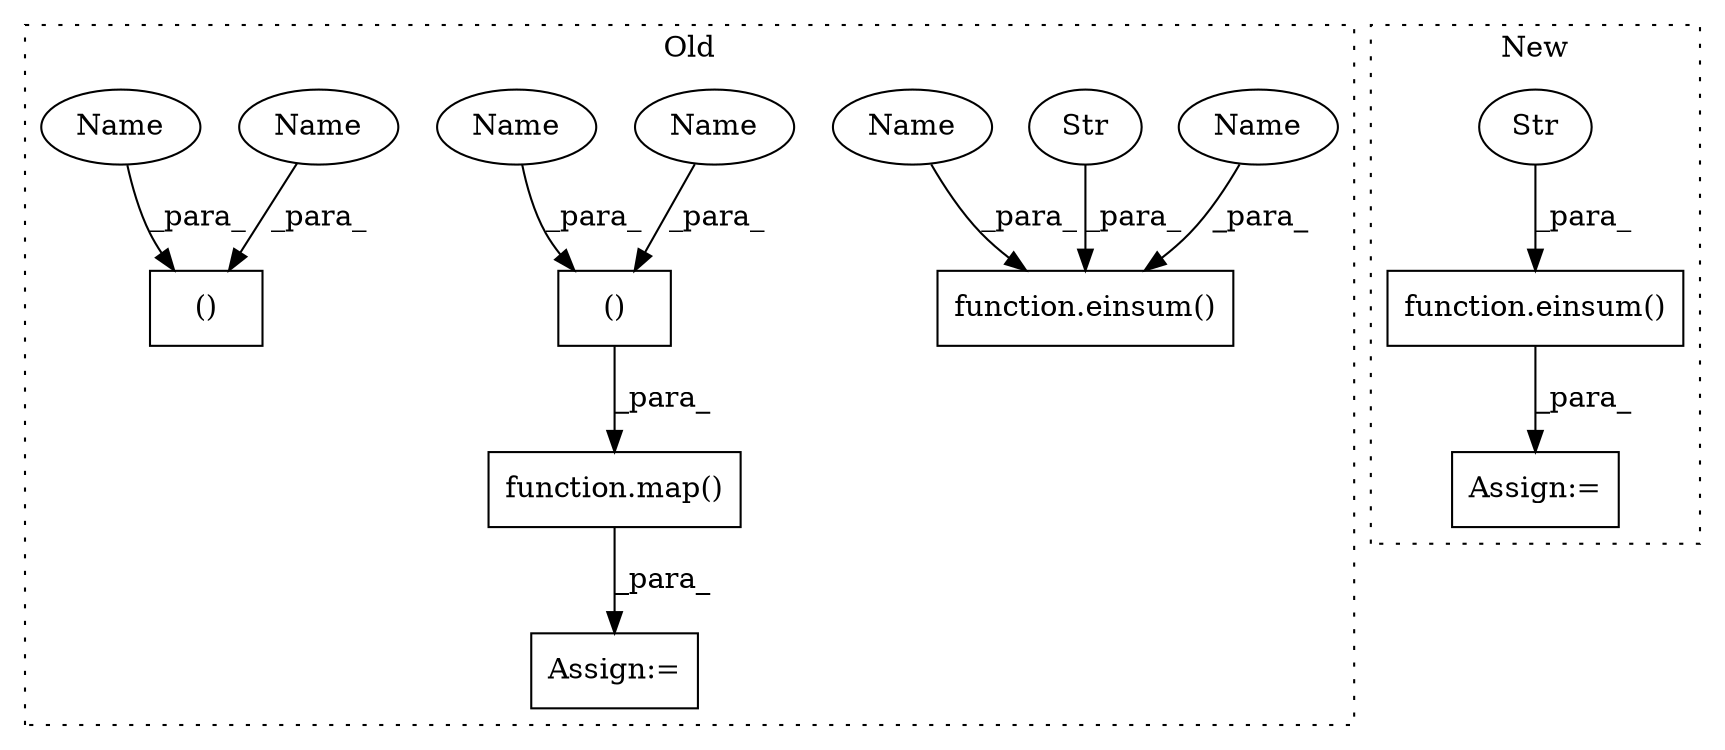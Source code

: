 digraph G {
subgraph cluster0 {
1 [label="()" a="54" s="7394" l="3" shape="box"];
5 [label="function.einsum()" a="75" s="7435,7477" l="7,1" shape="box"];
6 [label="Str" a="66" s="7442" l="29" shape="ellipse"];
7 [label="()" a="54" s="7414" l="3" shape="box"];
8 [label="function.map()" a="75" s="7400,7418" l="4,1" shape="box"];
9 [label="Assign:=" a="68" s="7394" l="6" shape="box"];
10 [label="Name" a="87" s="7413" l="1" shape="ellipse"];
11 [label="Name" a="87" s="7393" l="1" shape="ellipse"];
12 [label="Name" a="87" s="7473" l="1" shape="ellipse"];
13 [label="Name" a="87" s="7476" l="1" shape="ellipse"];
14 [label="Name" a="87" s="7396" l="1" shape="ellipse"];
15 [label="Name" a="87" s="7416" l="1" shape="ellipse"];
label = "Old";
style="dotted";
}
subgraph cluster1 {
2 [label="function.einsum()" a="75" s="7375,7417" l="7,1" shape="box"];
3 [label="Str" a="66" s="7382" l="29" shape="ellipse"];
4 [label="Assign:=" a="68" s="7372" l="3" shape="box"];
label = "New";
style="dotted";
}
2 -> 4 [label="_para_"];
3 -> 2 [label="_para_"];
6 -> 5 [label="_para_"];
7 -> 8 [label="_para_"];
8 -> 9 [label="_para_"];
10 -> 7 [label="_para_"];
11 -> 1 [label="_para_"];
12 -> 5 [label="_para_"];
13 -> 5 [label="_para_"];
14 -> 1 [label="_para_"];
15 -> 7 [label="_para_"];
}